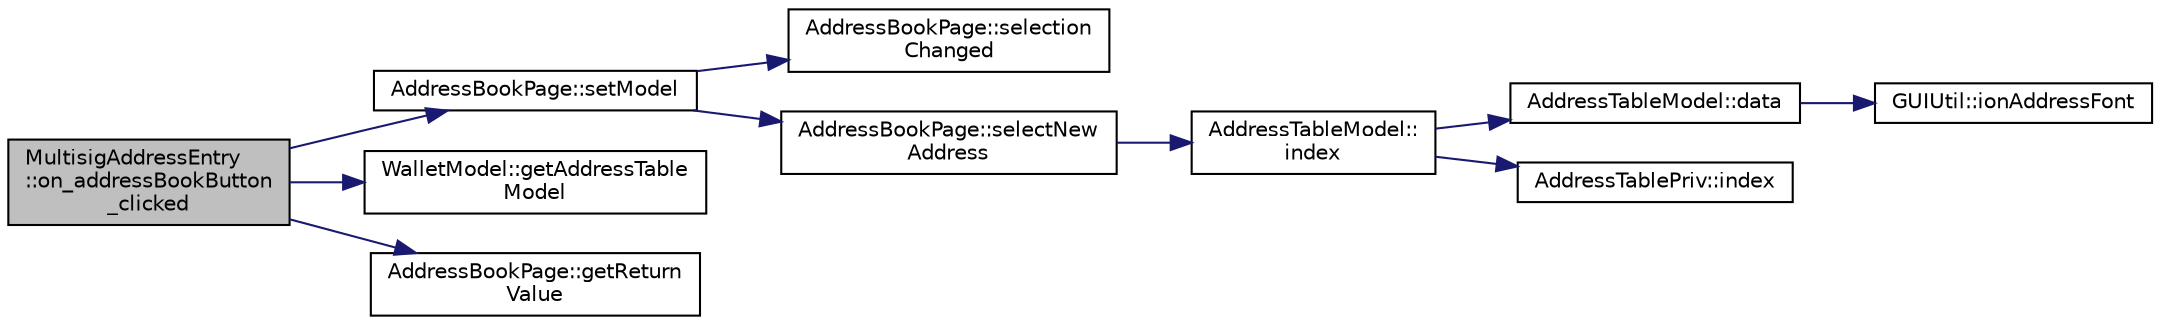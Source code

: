 digraph "MultisigAddressEntry::on_addressBookButton_clicked"
{
  edge [fontname="Helvetica",fontsize="10",labelfontname="Helvetica",labelfontsize="10"];
  node [fontname="Helvetica",fontsize="10",shape=record];
  rankdir="LR";
  Node43 [label="MultisigAddressEntry\l::on_addressBookButton\l_clicked",height=0.2,width=0.4,color="black", fillcolor="grey75", style="filled", fontcolor="black"];
  Node43 -> Node44 [color="midnightblue",fontsize="10",style="solid",fontname="Helvetica"];
  Node44 [label="AddressBookPage::setModel",height=0.2,width=0.4,color="black", fillcolor="white", style="filled",URL="$d3/d4a/class_address_book_page.html#a1282cda9cb0300ee04c472ec4c9949f3"];
  Node44 -> Node45 [color="midnightblue",fontsize="10",style="solid",fontname="Helvetica"];
  Node45 [label="AddressBookPage::selection\lChanged",height=0.2,width=0.4,color="black", fillcolor="white", style="filled",URL="$d3/d4a/class_address_book_page.html#a9df2b5984c8b4ab2c4b5eade1aab8f3e"];
  Node44 -> Node46 [color="midnightblue",fontsize="10",style="solid",fontname="Helvetica"];
  Node46 [label="AddressBookPage::selectNew\lAddress",height=0.2,width=0.4,color="black", fillcolor="white", style="filled",URL="$d3/d4a/class_address_book_page.html#a94958ad9ed9564af6480eb905fa91393",tooltip="New entry/entries were added to address table. "];
  Node46 -> Node47 [color="midnightblue",fontsize="10",style="solid",fontname="Helvetica"];
  Node47 [label="AddressTableModel::\lindex",height=0.2,width=0.4,color="black", fillcolor="white", style="filled",URL="$d9/ded/class_address_table_model.html#a74e9123471948255f87271c823c82854"];
  Node47 -> Node48 [color="midnightblue",fontsize="10",style="solid",fontname="Helvetica"];
  Node48 [label="AddressTableModel::data",height=0.2,width=0.4,color="black", fillcolor="white", style="filled",URL="$d9/ded/class_address_table_model.html#a79b07007c147962c0119310ebd4931c1"];
  Node48 -> Node49 [color="midnightblue",fontsize="10",style="solid",fontname="Helvetica"];
  Node49 [label="GUIUtil::ionAddressFont",height=0.2,width=0.4,color="black", fillcolor="white", style="filled",URL="$d1/d87/namespace_g_u_i_util.html#a7cec12a5eacf453bfd69921c3e763b32"];
  Node47 -> Node50 [color="midnightblue",fontsize="10",style="solid",fontname="Helvetica"];
  Node50 [label="AddressTablePriv::index",height=0.2,width=0.4,color="black", fillcolor="white", style="filled",URL="$de/dba/class_address_table_priv.html#af311eb7d0189a74a508d7ad0f563f307"];
  Node43 -> Node51 [color="midnightblue",fontsize="10",style="solid",fontname="Helvetica"];
  Node51 [label="WalletModel::getAddressTable\lModel",height=0.2,width=0.4,color="black", fillcolor="white", style="filled",URL="$d4/d27/class_wallet_model.html#a89ed202e2dbc04aaa70d72872b95b351"];
  Node43 -> Node52 [color="midnightblue",fontsize="10",style="solid",fontname="Helvetica"];
  Node52 [label="AddressBookPage::getReturn\lValue",height=0.2,width=0.4,color="black", fillcolor="white", style="filled",URL="$d3/d4a/class_address_book_page.html#a4f6d802c63539ac335b138cca0b913d2"];
}
